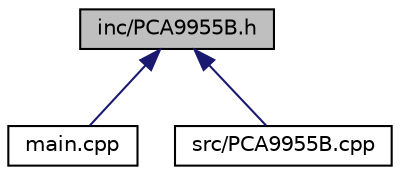 digraph "inc/PCA9955B.h"
{
 // LATEX_PDF_SIZE
  edge [fontname="Helvetica",fontsize="10",labelfontname="Helvetica",labelfontsize="10"];
  node [fontname="Helvetica",fontsize="10",shape=record];
  Node1 [label="inc/PCA9955B.h",height=0.2,width=0.4,color="black", fillcolor="grey75", style="filled", fontcolor="black",tooltip="This file contains the PCA9955B class inherited from PCA9955B_Base. It reimplementes the virtual meth..."];
  Node1 -> Node2 [dir="back",color="midnightblue",fontsize="10",style="solid",fontname="Helvetica"];
  Node2 [label="main.cpp",height=0.2,width=0.4,color="black", fillcolor="white", style="filled",URL="$main_8cpp.html",tooltip="Entry point for program."];
  Node1 -> Node3 [dir="back",color="midnightblue",fontsize="10",style="solid",fontname="Helvetica"];
  Node3 [label="src/PCA9955B.cpp",height=0.2,width=0.4,color="black", fillcolor="white", style="filled",URL="$PCA9955B_8cpp.html",tooltip="This file contains the PCA9955B class methods inherited from PCA9955B_Base."];
}
